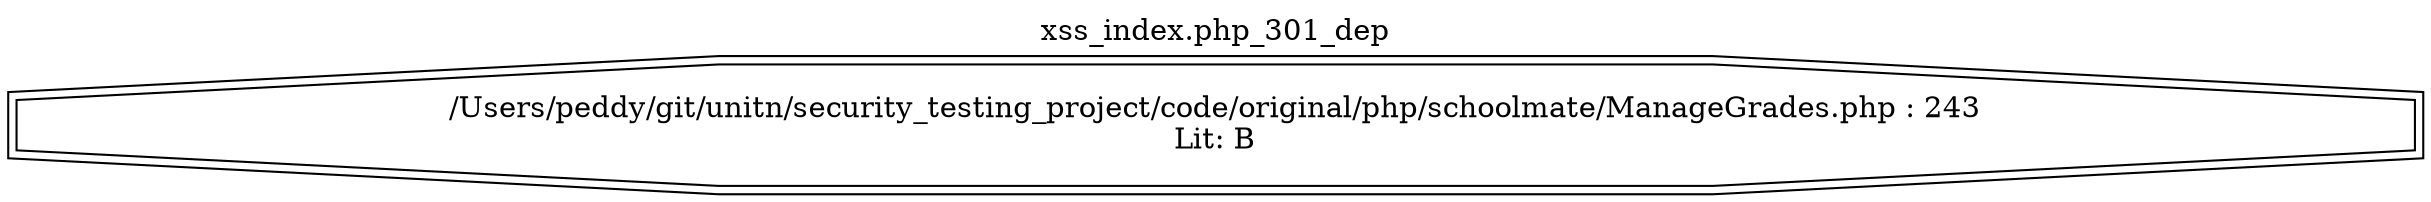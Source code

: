 digraph cfg {
  label="xss_index.php_301_dep";
  labelloc=t;
  n1 [shape=doubleoctagon, label="/Users/peddy/git/unitn/security_testing_project/code/original/php/schoolmate/ManageGrades.php : 243\nLit: B\n"];
}
